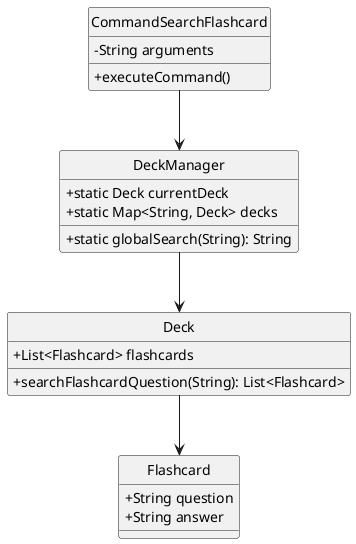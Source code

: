 @startuml
hide circle
skinparam classAttributeIconSize 0
class CommandSearchFlashcard {
  - String arguments
  + executeCommand()
}

class DeckManager {
  + static Deck currentDeck
  + static Map<String, Deck> decks
  + static globalSearch(String): String
}

class Deck {
  + List<Flashcard> flashcards
  + searchFlashcardQuestion(String): List<Flashcard>
}

class Flashcard {
  + String question
  + String answer
}

CommandSearchFlashcard --> DeckManager
DeckManager --> Deck
Deck --> Flashcard
@enduml